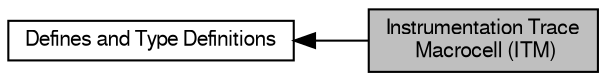 digraph "Instrumentation Trace Macrocell (ITM)"
{
  edge [fontname="FreeSans",fontsize="10",labelfontname="FreeSans",labelfontsize="10"];
  node [fontname="FreeSans",fontsize="10",shape=record];
  rankdir=LR;
  Node0 [label="Instrumentation Trace\l Macrocell (ITM)",height=0.2,width=0.4,color="black", fillcolor="grey75", style="filled", fontcolor="black"];
  Node1 [label="Defines and Type Definitions",height=0.2,width=0.4,color="black", fillcolor="white", style="filled",URL="$group__CMSIS__core__register.html",tooltip="Type definitions and defines for Cortex-M processor based devices. "];
  Node1->Node0 [shape=plaintext, dir="back", style="solid"];
}
